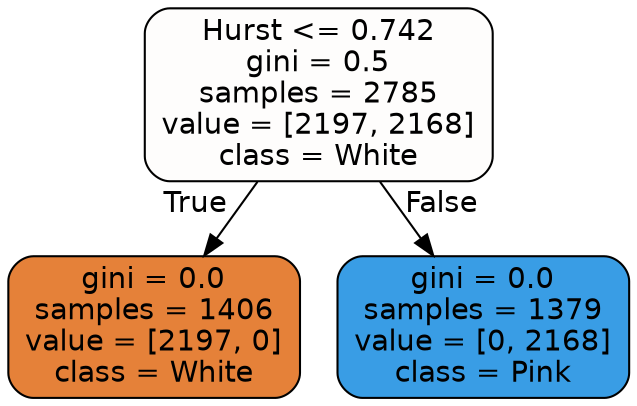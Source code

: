 digraph Tree {
node [shape=box, style="filled, rounded", color="black", fontname=helvetica] ;
edge [fontname=helvetica] ;
0 [label="Hurst <= 0.742\ngini = 0.5\nsamples = 2785\nvalue = [2197, 2168]\nclass = White", fillcolor="#e5813903"] ;
1 [label="gini = 0.0\nsamples = 1406\nvalue = [2197, 0]\nclass = White", fillcolor="#e58139ff"] ;
0 -> 1 [labeldistance=2.5, labelangle=45, headlabel="True"] ;
2 [label="gini = 0.0\nsamples = 1379\nvalue = [0, 2168]\nclass = Pink", fillcolor="#399de5ff"] ;
0 -> 2 [labeldistance=2.5, labelangle=-45, headlabel="False"] ;
}